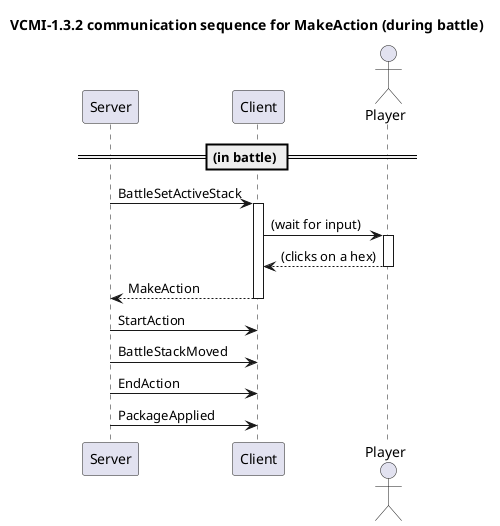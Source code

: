 @startuml "vcmi-1.32-communication-sequence-MakeAction"

title "VCMI-1.3.2 communication sequence for MakeAction (during battle)"

participant Server as server
participant Client as client
actor Player as player

== (in battle) ==

autoactivate on

server -> client: BattleSetActiveStack
client -> player: (wait for input)
player --> client: (clicks on a hex)
client --> server: MakeAction

autoactivate off

server -> client: StartAction
server -> client: BattleStackMoved
server -> client: EndAction
server -> client: PackageApplied


@enduml
